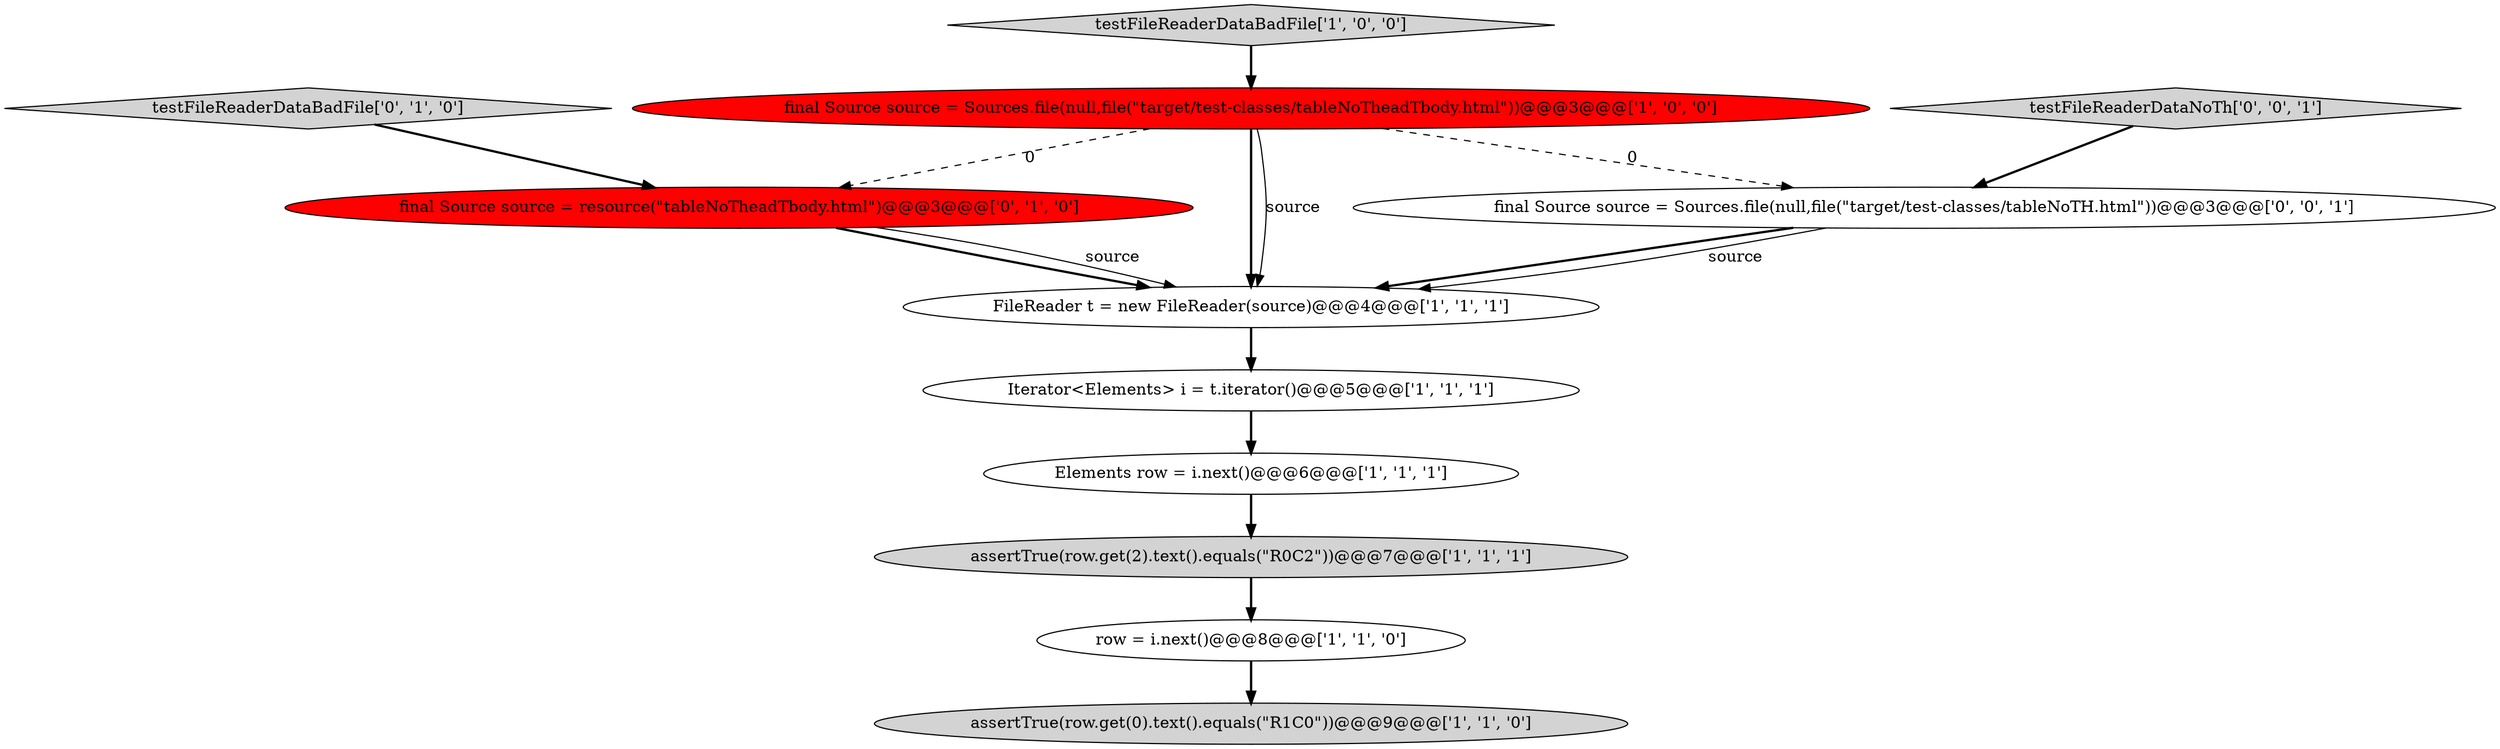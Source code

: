 digraph {
3 [style = filled, label = "FileReader t = new FileReader(source)@@@4@@@['1', '1', '1']", fillcolor = white, shape = ellipse image = "AAA0AAABBB1BBB"];
4 [style = filled, label = "assertTrue(row.get(0).text().equals(\"R1C0\"))@@@9@@@['1', '1', '0']", fillcolor = lightgray, shape = ellipse image = "AAA0AAABBB1BBB"];
8 [style = filled, label = "testFileReaderDataBadFile['0', '1', '0']", fillcolor = lightgray, shape = diamond image = "AAA0AAABBB2BBB"];
9 [style = filled, label = "final Source source = resource(\"tableNoTheadTbody.html\")@@@3@@@['0', '1', '0']", fillcolor = red, shape = ellipse image = "AAA1AAABBB2BBB"];
0 [style = filled, label = "testFileReaderDataBadFile['1', '0', '0']", fillcolor = lightgray, shape = diamond image = "AAA0AAABBB1BBB"];
11 [style = filled, label = "final Source source = Sources.file(null,file(\"target/test-classes/tableNoTH.html\"))@@@3@@@['0', '0', '1']", fillcolor = white, shape = ellipse image = "AAA0AAABBB3BBB"];
6 [style = filled, label = "assertTrue(row.get(2).text().equals(\"R0C2\"))@@@7@@@['1', '1', '1']", fillcolor = lightgray, shape = ellipse image = "AAA0AAABBB1BBB"];
2 [style = filled, label = "row = i.next()@@@8@@@['1', '1', '0']", fillcolor = white, shape = ellipse image = "AAA0AAABBB1BBB"];
5 [style = filled, label = "final Source source = Sources.file(null,file(\"target/test-classes/tableNoTheadTbody.html\"))@@@3@@@['1', '0', '0']", fillcolor = red, shape = ellipse image = "AAA1AAABBB1BBB"];
10 [style = filled, label = "testFileReaderDataNoTh['0', '0', '1']", fillcolor = lightgray, shape = diamond image = "AAA0AAABBB3BBB"];
7 [style = filled, label = "Iterator<Elements> i = t.iterator()@@@5@@@['1', '1', '1']", fillcolor = white, shape = ellipse image = "AAA0AAABBB1BBB"];
1 [style = filled, label = "Elements row = i.next()@@@6@@@['1', '1', '1']", fillcolor = white, shape = ellipse image = "AAA0AAABBB1BBB"];
8->9 [style = bold, label=""];
5->3 [style = bold, label=""];
9->3 [style = bold, label=""];
5->9 [style = dashed, label="0"];
1->6 [style = bold, label=""];
7->1 [style = bold, label=""];
10->11 [style = bold, label=""];
5->11 [style = dashed, label="0"];
3->7 [style = bold, label=""];
11->3 [style = bold, label=""];
9->3 [style = solid, label="source"];
2->4 [style = bold, label=""];
5->3 [style = solid, label="source"];
0->5 [style = bold, label=""];
11->3 [style = solid, label="source"];
6->2 [style = bold, label=""];
}
